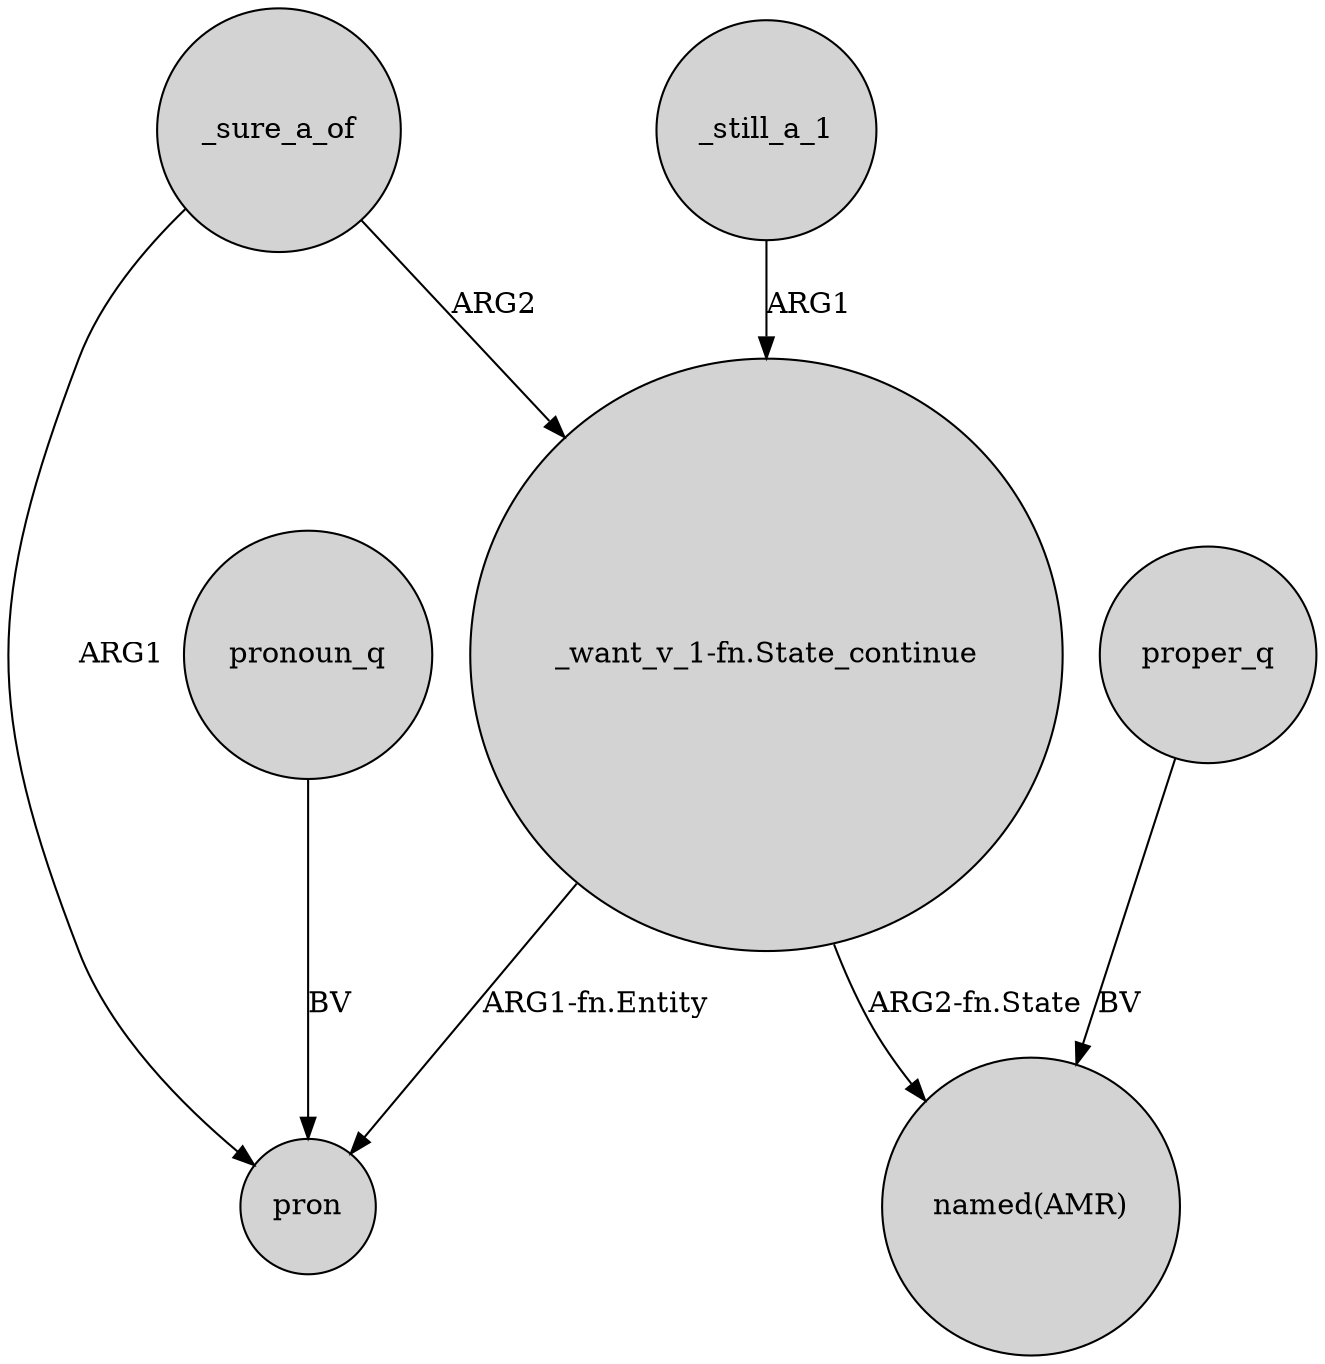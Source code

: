digraph {
	node [shape=circle style=filled]
	"_want_v_1-fn.State_continue" -> pron [label="ARG1-fn.Entity"]
	proper_q -> "named(AMR)" [label=BV]
	"_want_v_1-fn.State_continue" -> "named(AMR)" [label="ARG2-fn.State"]
	_sure_a_of -> "_want_v_1-fn.State_continue" [label=ARG2]
	_sure_a_of -> pron [label=ARG1]
	pronoun_q -> pron [label=BV]
	_still_a_1 -> "_want_v_1-fn.State_continue" [label=ARG1]
}

